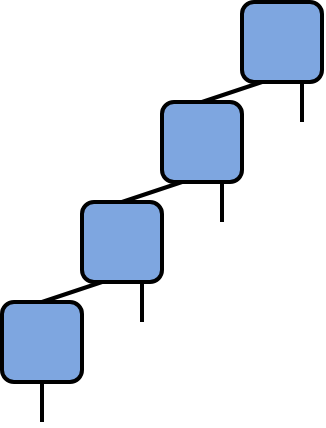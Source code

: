 <mxfile version="28.0.7" pages="2">
  <diagram name="mps" id="F3a4sZqlB2RazovmCJvs">
    <mxGraphModel dx="618" dy="348" grid="1" gridSize="5" guides="1" tooltips="1" connect="1" arrows="1" fold="1" page="1" pageScale="1" pageWidth="827" pageHeight="1169" math="0" shadow="0">
      <root>
        <mxCell id="0" />
        <mxCell id="1" parent="0" />
        <mxCell id="WSTziSKLCmAxWZukWUI1-3" style="edgeStyle=orthogonalEdgeStyle;rounded=0;orthogonalLoop=1;jettySize=auto;html=1;exitX=0.5;exitY=1;exitDx=0;exitDy=0;endArrow=none;endFill=0;strokeWidth=2;" parent="1" source="WSTziSKLCmAxWZukWUI1-1" edge="1">
          <mxGeometry relative="1" as="geometry">
            <mxPoint x="320" y="520" as="targetPoint" />
          </mxGeometry>
        </mxCell>
        <mxCell id="WSTziSKLCmAxWZukWUI1-1" value="" style="whiteSpace=wrap;html=1;fillColor=#7EA6E0;strokeWidth=2;rounded=1;" parent="1" vertex="1">
          <mxGeometry x="300" y="460" width="40" height="40" as="geometry" />
        </mxCell>
        <mxCell id="EnFeGAu1VaDnzR27FO0r-1" style="rounded=0;orthogonalLoop=1;jettySize=auto;html=1;exitX=0.25;exitY=1;exitDx=0;exitDy=0;entryX=0.5;entryY=0;entryDx=0;entryDy=0;strokeColor=default;strokeWidth=2;align=center;verticalAlign=middle;fontFamily=Helvetica;fontSize=11;fontColor=default;labelBackgroundColor=default;endArrow=none;endFill=0;" edge="1" parent="1" source="WSTziSKLCmAxWZukWUI1-4" target="WSTziSKLCmAxWZukWUI1-1">
          <mxGeometry relative="1" as="geometry" />
        </mxCell>
        <mxCell id="EnFeGAu1VaDnzR27FO0r-2" style="edgeStyle=orthogonalEdgeStyle;shape=connector;rounded=0;orthogonalLoop=1;jettySize=auto;html=1;exitX=0.75;exitY=1;exitDx=0;exitDy=0;strokeColor=default;strokeWidth=2;align=center;verticalAlign=middle;fontFamily=Helvetica;fontSize=11;fontColor=default;labelBackgroundColor=default;endArrow=none;endFill=0;" edge="1" parent="1" source="WSTziSKLCmAxWZukWUI1-4">
          <mxGeometry relative="1" as="geometry">
            <mxPoint x="370" y="470" as="targetPoint" />
          </mxGeometry>
        </mxCell>
        <mxCell id="WSTziSKLCmAxWZukWUI1-4" value="" style="whiteSpace=wrap;html=1;fillColor=#7EA6E0;strokeWidth=2;rounded=1;" parent="1" vertex="1">
          <mxGeometry x="340" y="410" width="40" height="40" as="geometry" />
        </mxCell>
        <mxCell id="EnFeGAu1VaDnzR27FO0r-4" style="rounded=0;orthogonalLoop=1;jettySize=auto;html=1;exitX=0.25;exitY=1;exitDx=0;exitDy=0;entryX=0.5;entryY=0;entryDx=0;entryDy=0;strokeColor=default;strokeWidth=2;align=center;verticalAlign=middle;fontFamily=Helvetica;fontSize=11;fontColor=default;labelBackgroundColor=default;endArrow=none;endFill=0;" edge="1" parent="1" source="EnFeGAu1VaDnzR27FO0r-6" target="WSTziSKLCmAxWZukWUI1-4">
          <mxGeometry relative="1" as="geometry">
            <mxPoint x="360" y="405" as="targetPoint" />
          </mxGeometry>
        </mxCell>
        <mxCell id="EnFeGAu1VaDnzR27FO0r-5" style="edgeStyle=orthogonalEdgeStyle;shape=connector;rounded=0;orthogonalLoop=1;jettySize=auto;html=1;exitX=0.75;exitY=1;exitDx=0;exitDy=0;strokeColor=default;strokeWidth=2;align=center;verticalAlign=middle;fontFamily=Helvetica;fontSize=11;fontColor=default;labelBackgroundColor=default;endArrow=none;endFill=0;" edge="1" parent="1" source="EnFeGAu1VaDnzR27FO0r-6">
          <mxGeometry relative="1" as="geometry">
            <mxPoint x="410" y="420" as="targetPoint" />
          </mxGeometry>
        </mxCell>
        <mxCell id="EnFeGAu1VaDnzR27FO0r-6" value="" style="whiteSpace=wrap;html=1;fillColor=#7EA6E0;strokeWidth=2;rounded=1;" vertex="1" parent="1">
          <mxGeometry x="380" y="360" width="40" height="40" as="geometry" />
        </mxCell>
        <mxCell id="EnFeGAu1VaDnzR27FO0r-7" style="rounded=0;orthogonalLoop=1;jettySize=auto;html=1;exitX=0.25;exitY=1;exitDx=0;exitDy=0;entryX=0.5;entryY=0;entryDx=0;entryDy=0;strokeColor=default;strokeWidth=2;align=center;verticalAlign=middle;fontFamily=Helvetica;fontSize=11;fontColor=default;labelBackgroundColor=default;endArrow=none;endFill=0;" edge="1" parent="1" source="EnFeGAu1VaDnzR27FO0r-9" target="EnFeGAu1VaDnzR27FO0r-6">
          <mxGeometry relative="1" as="geometry">
            <mxPoint x="400" y="350" as="targetPoint" />
          </mxGeometry>
        </mxCell>
        <mxCell id="EnFeGAu1VaDnzR27FO0r-8" style="edgeStyle=orthogonalEdgeStyle;shape=connector;rounded=0;orthogonalLoop=1;jettySize=auto;html=1;exitX=0.75;exitY=1;exitDx=0;exitDy=0;strokeColor=default;strokeWidth=2;align=center;verticalAlign=middle;fontFamily=Helvetica;fontSize=11;fontColor=default;labelBackgroundColor=default;endArrow=none;endFill=0;" edge="1" parent="1" source="EnFeGAu1VaDnzR27FO0r-9">
          <mxGeometry relative="1" as="geometry">
            <mxPoint x="450" y="370" as="targetPoint" />
          </mxGeometry>
        </mxCell>
        <mxCell id="EnFeGAu1VaDnzR27FO0r-9" value="" style="whiteSpace=wrap;html=1;fillColor=#7EA6E0;strokeWidth=2;rounded=1;" vertex="1" parent="1">
          <mxGeometry x="420" y="310" width="40" height="40" as="geometry" />
        </mxCell>
      </root>
    </mxGraphModel>
  </diagram>
  <diagram id="QOEgXSphFOnFB4NyY7ei" name="mera">
    <mxGraphModel dx="658" dy="502" grid="1" gridSize="5" guides="1" tooltips="1" connect="1" arrows="1" fold="1" page="1" pageScale="1" pageWidth="827" pageHeight="1169" math="0" shadow="0">
      <root>
        <mxCell id="0" />
        <mxCell id="1" parent="0" />
        <mxCell id="_iNp8ckBwDptAxW8kLaU-3" style="edgeStyle=orthogonalEdgeStyle;rounded=0;orthogonalLoop=1;jettySize=auto;html=1;exitX=0;exitY=0.25;exitDx=0;exitDy=0;strokeColor=default;strokeWidth=2;align=center;verticalAlign=middle;fontFamily=Helvetica;fontSize=11;fontColor=default;labelBackgroundColor=default;endArrow=none;endFill=0;" parent="1" source="_iNp8ckBwDptAxW8kLaU-1" edge="1">
          <mxGeometry relative="1" as="geometry">
            <mxPoint x="300" y="400" as="targetPoint" />
          </mxGeometry>
        </mxCell>
        <mxCell id="_iNp8ckBwDptAxW8kLaU-7" style="edgeStyle=orthogonalEdgeStyle;rounded=0;orthogonalLoop=1;jettySize=auto;html=1;exitX=0;exitY=0.75;exitDx=0;exitDy=0;entryX=0.25;entryY=0;entryDx=0;entryDy=0;strokeColor=default;strokeWidth=2;align=center;verticalAlign=middle;fontFamily=Helvetica;fontSize=11;fontColor=default;labelBackgroundColor=default;endArrow=none;endFill=0;curved=1;" parent="1" source="_iNp8ckBwDptAxW8kLaU-1" target="_iNp8ckBwDptAxW8kLaU-5" edge="1">
          <mxGeometry relative="1" as="geometry" />
        </mxCell>
        <mxCell id="wJ23Ly6Z2D_mY7Pdygtz-13" style="edgeStyle=orthogonalEdgeStyle;rounded=0;orthogonalLoop=1;jettySize=auto;html=1;strokeColor=default;strokeWidth=2;align=center;verticalAlign=middle;fontFamily=Helvetica;fontSize=11;fontColor=default;labelBackgroundColor=default;endArrow=none;endFill=0;exitX=0.901;exitY=0.498;exitDx=0;exitDy=0;exitPerimeter=0;entryX=0;entryY=0.25;entryDx=0;entryDy=0;curved=1;" edge="1" parent="1" source="_iNp8ckBwDptAxW8kLaU-1" target="wJ23Ly6Z2D_mY7Pdygtz-17">
          <mxGeometry relative="1" as="geometry">
            <mxPoint x="320.038" y="260.0" as="targetPoint" />
            <Array as="points">
              <mxPoint x="320" y="240" />
              <mxPoint x="380" y="240" />
            </Array>
          </mxGeometry>
        </mxCell>
        <mxCell id="_iNp8ckBwDptAxW8kLaU-1" value="" style="triangle;whiteSpace=wrap;html=1;rotation=0;direction=north;fillColor=#7EA6E0;strokeWidth=2;perimeterSpacing=0;rounded=1;" parent="1" vertex="1">
          <mxGeometry x="280" y="280" width="80" height="40" as="geometry" />
        </mxCell>
        <mxCell id="wJ23Ly6Z2D_mY7Pdygtz-1" style="edgeStyle=orthogonalEdgeStyle;rounded=0;orthogonalLoop=1;jettySize=auto;html=1;exitX=0.25;exitY=1;exitDx=0;exitDy=0;strokeColor=default;strokeWidth=2;align=center;verticalAlign=middle;fontFamily=Helvetica;fontSize=11;fontColor=default;labelBackgroundColor=default;endArrow=none;endFill=0;" edge="1" parent="1" source="_iNp8ckBwDptAxW8kLaU-5">
          <mxGeometry relative="1" as="geometry">
            <mxPoint x="345" y="400" as="targetPoint" />
          </mxGeometry>
        </mxCell>
        <mxCell id="wJ23Ly6Z2D_mY7Pdygtz-3" style="edgeStyle=orthogonalEdgeStyle;rounded=0;orthogonalLoop=1;jettySize=auto;html=1;exitX=0.75;exitY=1;exitDx=0;exitDy=0;strokeColor=default;strokeWidth=2;align=center;verticalAlign=middle;fontFamily=Helvetica;fontSize=11;fontColor=default;labelBackgroundColor=default;endArrow=none;endFill=0;" edge="1" parent="1" source="_iNp8ckBwDptAxW8kLaU-5">
          <mxGeometry relative="1" as="geometry">
            <mxPoint x="375" y="400" as="targetPoint" />
          </mxGeometry>
        </mxCell>
        <mxCell id="_iNp8ckBwDptAxW8kLaU-5" value="" style="whiteSpace=wrap;html=1;fontFamily=Helvetica;fontSize=12;fontColor=default;labelBackgroundColor=default;rounded=1;strokeColor=default;strokeWidth=2;align=center;verticalAlign=middle;fillColor=#67AB9F;" parent="1" vertex="1">
          <mxGeometry x="330" y="340" width="60" height="40" as="geometry" />
        </mxCell>
        <mxCell id="_iNp8ckBwDptAxW8kLaU-8" style="edgeStyle=orthogonalEdgeStyle;rounded=0;orthogonalLoop=1;jettySize=auto;html=1;exitX=0;exitY=0.25;exitDx=0;exitDy=0;entryX=0.75;entryY=0;entryDx=0;entryDy=0;strokeColor=default;strokeWidth=2;align=center;verticalAlign=middle;fontFamily=Helvetica;fontSize=11;fontColor=default;labelBackgroundColor=default;endArrow=none;endFill=0;curved=1;" parent="1" source="_iNp8ckBwDptAxW8kLaU-6" target="_iNp8ckBwDptAxW8kLaU-5" edge="1">
          <mxGeometry relative="1" as="geometry" />
        </mxCell>
        <mxCell id="wJ23Ly6Z2D_mY7Pdygtz-2" style="edgeStyle=orthogonalEdgeStyle;rounded=0;orthogonalLoop=1;jettySize=auto;html=1;exitX=0;exitY=0.75;exitDx=0;exitDy=0;strokeColor=default;strokeWidth=2;align=center;verticalAlign=middle;fontFamily=Helvetica;fontSize=11;fontColor=default;labelBackgroundColor=default;endArrow=none;endFill=0;" edge="1" parent="1" source="_iNp8ckBwDptAxW8kLaU-6">
          <mxGeometry relative="1" as="geometry">
            <mxPoint x="420" y="400" as="targetPoint" />
          </mxGeometry>
        </mxCell>
        <mxCell id="_iNp8ckBwDptAxW8kLaU-6" value="" style="triangle;whiteSpace=wrap;html=1;rotation=0;direction=north;fillColor=#7EA6E0;strokeWidth=2;perimeterSpacing=0;rounded=1;" parent="1" vertex="1">
          <mxGeometry x="360" y="280" width="80" height="40" as="geometry" />
        </mxCell>
        <mxCell id="wJ23Ly6Z2D_mY7Pdygtz-4" style="edgeStyle=orthogonalEdgeStyle;rounded=0;orthogonalLoop=1;jettySize=auto;html=1;exitX=0;exitY=0.25;exitDx=0;exitDy=0;strokeColor=default;strokeWidth=2;align=center;verticalAlign=middle;fontFamily=Helvetica;fontSize=11;fontColor=default;labelBackgroundColor=default;endArrow=none;endFill=0;" edge="1" parent="1" source="wJ23Ly6Z2D_mY7Pdygtz-6">
          <mxGeometry relative="1" as="geometry">
            <mxPoint x="460" y="400" as="targetPoint" />
          </mxGeometry>
        </mxCell>
        <mxCell id="wJ23Ly6Z2D_mY7Pdygtz-5" style="edgeStyle=orthogonalEdgeStyle;rounded=0;orthogonalLoop=1;jettySize=auto;html=1;exitX=0;exitY=0.75;exitDx=0;exitDy=0;entryX=0.25;entryY=0;entryDx=0;entryDy=0;strokeColor=default;strokeWidth=2;align=center;verticalAlign=middle;fontFamily=Helvetica;fontSize=11;fontColor=default;labelBackgroundColor=default;endArrow=none;endFill=0;curved=1;" edge="1" parent="1" source="wJ23Ly6Z2D_mY7Pdygtz-6" target="wJ23Ly6Z2D_mY7Pdygtz-9">
          <mxGeometry relative="1" as="geometry" />
        </mxCell>
        <mxCell id="wJ23Ly6Z2D_mY7Pdygtz-6" value="" style="triangle;whiteSpace=wrap;html=1;rotation=0;direction=north;fillColor=#7EA6E0;strokeWidth=2;perimeterSpacing=0;rounded=1;" vertex="1" parent="1">
          <mxGeometry x="440" y="280" width="80" height="40" as="geometry" />
        </mxCell>
        <mxCell id="wJ23Ly6Z2D_mY7Pdygtz-7" style="edgeStyle=orthogonalEdgeStyle;rounded=0;orthogonalLoop=1;jettySize=auto;html=1;exitX=0.25;exitY=1;exitDx=0;exitDy=0;strokeColor=default;strokeWidth=2;align=center;verticalAlign=middle;fontFamily=Helvetica;fontSize=11;fontColor=default;labelBackgroundColor=default;endArrow=none;endFill=0;" edge="1" parent="1" source="wJ23Ly6Z2D_mY7Pdygtz-9">
          <mxGeometry relative="1" as="geometry">
            <mxPoint x="505" y="400" as="targetPoint" />
          </mxGeometry>
        </mxCell>
        <mxCell id="wJ23Ly6Z2D_mY7Pdygtz-8" style="edgeStyle=orthogonalEdgeStyle;rounded=0;orthogonalLoop=1;jettySize=auto;html=1;exitX=0.75;exitY=1;exitDx=0;exitDy=0;strokeColor=default;strokeWidth=2;align=center;verticalAlign=middle;fontFamily=Helvetica;fontSize=11;fontColor=default;labelBackgroundColor=default;endArrow=none;endFill=0;" edge="1" parent="1" source="wJ23Ly6Z2D_mY7Pdygtz-9">
          <mxGeometry relative="1" as="geometry">
            <mxPoint x="535" y="400" as="targetPoint" />
          </mxGeometry>
        </mxCell>
        <mxCell id="wJ23Ly6Z2D_mY7Pdygtz-9" value="" style="whiteSpace=wrap;html=1;fontFamily=Helvetica;fontSize=12;fontColor=default;labelBackgroundColor=default;rounded=1;strokeColor=default;strokeWidth=2;align=center;verticalAlign=middle;fillColor=#67AB9F;" vertex="1" parent="1">
          <mxGeometry x="490" y="340" width="60" height="40" as="geometry" />
        </mxCell>
        <mxCell id="wJ23Ly6Z2D_mY7Pdygtz-10" style="edgeStyle=orthogonalEdgeStyle;rounded=0;orthogonalLoop=1;jettySize=auto;html=1;exitX=0;exitY=0.25;exitDx=0;exitDy=0;entryX=0.75;entryY=0;entryDx=0;entryDy=0;strokeColor=default;strokeWidth=2;align=center;verticalAlign=middle;fontFamily=Helvetica;fontSize=11;fontColor=default;labelBackgroundColor=default;endArrow=none;endFill=0;curved=1;" edge="1" parent="1" source="wJ23Ly6Z2D_mY7Pdygtz-12" target="wJ23Ly6Z2D_mY7Pdygtz-9">
          <mxGeometry relative="1" as="geometry" />
        </mxCell>
        <mxCell id="wJ23Ly6Z2D_mY7Pdygtz-11" style="edgeStyle=orthogonalEdgeStyle;rounded=0;orthogonalLoop=1;jettySize=auto;html=1;exitX=0;exitY=0.75;exitDx=0;exitDy=0;strokeColor=default;strokeWidth=2;align=center;verticalAlign=middle;fontFamily=Helvetica;fontSize=11;fontColor=default;labelBackgroundColor=default;endArrow=none;endFill=0;" edge="1" parent="1" source="wJ23Ly6Z2D_mY7Pdygtz-12">
          <mxGeometry relative="1" as="geometry">
            <mxPoint x="580" y="400" as="targetPoint" />
          </mxGeometry>
        </mxCell>
        <mxCell id="wJ23Ly6Z2D_mY7Pdygtz-12" value="" style="triangle;whiteSpace=wrap;html=1;rotation=0;direction=north;fillColor=#7EA6E0;strokeWidth=2;perimeterSpacing=0;rounded=1;" vertex="1" parent="1">
          <mxGeometry x="520" y="280" width="80" height="40" as="geometry" />
        </mxCell>
        <mxCell id="wJ23Ly6Z2D_mY7Pdygtz-15" style="edgeStyle=orthogonalEdgeStyle;rounded=0;orthogonalLoop=1;jettySize=auto;html=1;exitX=0.25;exitY=1;exitDx=0;exitDy=0;strokeColor=default;strokeWidth=2;align=center;verticalAlign=middle;fontFamily=Helvetica;fontSize=11;fontColor=default;labelBackgroundColor=default;endArrow=none;endFill=0;curved=1;entryX=0.89;entryY=0.496;entryDx=0;entryDy=0;entryPerimeter=0;" edge="1" parent="1" source="wJ23Ly6Z2D_mY7Pdygtz-14" target="_iNp8ckBwDptAxW8kLaU-6">
          <mxGeometry relative="1" as="geometry" />
        </mxCell>
        <mxCell id="wJ23Ly6Z2D_mY7Pdygtz-14" value="" style="whiteSpace=wrap;html=1;fontFamily=Helvetica;fontSize=12;fontColor=default;labelBackgroundColor=default;rounded=1;strokeColor=default;strokeWidth=2;align=center;verticalAlign=middle;fillColor=#67AB9F;" vertex="1" parent="1">
          <mxGeometry x="410" y="220" width="60" height="40" as="geometry" />
        </mxCell>
        <mxCell id="wJ23Ly6Z2D_mY7Pdygtz-16" style="edgeStyle=orthogonalEdgeStyle;rounded=0;orthogonalLoop=1;jettySize=auto;html=1;exitX=0.75;exitY=1;exitDx=0;exitDy=0;entryX=0.895;entryY=0.498;entryDx=0;entryDy=0;entryPerimeter=0;strokeColor=default;strokeWidth=2;align=center;verticalAlign=middle;fontFamily=Helvetica;fontSize=11;fontColor=default;labelBackgroundColor=default;endArrow=none;endFill=0;curved=1;" edge="1" parent="1" source="wJ23Ly6Z2D_mY7Pdygtz-14" target="wJ23Ly6Z2D_mY7Pdygtz-6">
          <mxGeometry relative="1" as="geometry" />
        </mxCell>
        <mxCell id="wJ23Ly6Z2D_mY7Pdygtz-18" style="edgeStyle=orthogonalEdgeStyle;curved=1;rounded=0;orthogonalLoop=1;jettySize=auto;html=1;exitX=0;exitY=0.75;exitDx=0;exitDy=0;entryX=0.25;entryY=0;entryDx=0;entryDy=0;strokeColor=default;strokeWidth=2;align=center;verticalAlign=middle;fontFamily=Helvetica;fontSize=11;fontColor=default;labelBackgroundColor=default;endArrow=none;endFill=0;" edge="1" parent="1" source="wJ23Ly6Z2D_mY7Pdygtz-17" target="wJ23Ly6Z2D_mY7Pdygtz-14">
          <mxGeometry relative="1" as="geometry" />
        </mxCell>
        <mxCell id="wJ23Ly6Z2D_mY7Pdygtz-17" value="" style="triangle;whiteSpace=wrap;html=1;rotation=0;direction=north;fillColor=#7EA6E0;strokeWidth=2;perimeterSpacing=0;rounded=1;" vertex="1" parent="1">
          <mxGeometry x="360" y="160" width="80" height="40" as="geometry" />
        </mxCell>
        <mxCell id="wJ23Ly6Z2D_mY7Pdygtz-20" style="edgeStyle=orthogonalEdgeStyle;curved=1;rounded=0;orthogonalLoop=1;jettySize=auto;html=1;exitX=0;exitY=0.25;exitDx=0;exitDy=0;entryX=0.75;entryY=0;entryDx=0;entryDy=0;strokeColor=default;strokeWidth=2;align=center;verticalAlign=middle;fontFamily=Helvetica;fontSize=11;fontColor=default;labelBackgroundColor=default;endArrow=none;endFill=0;" edge="1" parent="1" source="wJ23Ly6Z2D_mY7Pdygtz-19" target="wJ23Ly6Z2D_mY7Pdygtz-14">
          <mxGeometry relative="1" as="geometry" />
        </mxCell>
        <mxCell id="wJ23Ly6Z2D_mY7Pdygtz-19" value="" style="triangle;whiteSpace=wrap;html=1;rotation=0;direction=north;fillColor=#7EA6E0;strokeWidth=2;perimeterSpacing=0;rounded=1;" vertex="1" parent="1">
          <mxGeometry x="440" y="160" width="80" height="40" as="geometry" />
        </mxCell>
        <mxCell id="wJ23Ly6Z2D_mY7Pdygtz-21" style="edgeStyle=orthogonalEdgeStyle;curved=1;rounded=0;orthogonalLoop=1;jettySize=auto;html=1;exitX=0;exitY=0.75;exitDx=0;exitDy=0;entryX=0.9;entryY=0.5;entryDx=0;entryDy=0;entryPerimeter=0;strokeColor=default;strokeWidth=2;align=center;verticalAlign=middle;fontFamily=Helvetica;fontSize=11;fontColor=default;labelBackgroundColor=default;endArrow=none;endFill=0;" edge="1" parent="1" source="wJ23Ly6Z2D_mY7Pdygtz-19" target="wJ23Ly6Z2D_mY7Pdygtz-12">
          <mxGeometry relative="1" as="geometry" />
        </mxCell>
        <mxCell id="wJ23Ly6Z2D_mY7Pdygtz-22" value="" style="triangle;whiteSpace=wrap;html=1;rotation=0;direction=north;fillColor=#7EA6E0;strokeWidth=2;perimeterSpacing=0;rounded=1;" vertex="1" parent="1">
          <mxGeometry x="400" y="100" width="80" height="40" as="geometry" />
        </mxCell>
        <mxCell id="wJ23Ly6Z2D_mY7Pdygtz-23" style="edgeStyle=orthogonalEdgeStyle;curved=1;rounded=0;orthogonalLoop=1;jettySize=auto;html=1;exitX=0;exitY=0.25;exitDx=0;exitDy=0;entryX=0.913;entryY=0.502;entryDx=0;entryDy=0;entryPerimeter=0;strokeColor=default;strokeWidth=2;align=center;verticalAlign=middle;fontFamily=Helvetica;fontSize=11;fontColor=default;labelBackgroundColor=default;endArrow=none;endFill=0;" edge="1" parent="1" source="wJ23Ly6Z2D_mY7Pdygtz-22" target="wJ23Ly6Z2D_mY7Pdygtz-17">
          <mxGeometry relative="1" as="geometry" />
        </mxCell>
        <mxCell id="wJ23Ly6Z2D_mY7Pdygtz-24" style="edgeStyle=orthogonalEdgeStyle;curved=1;rounded=0;orthogonalLoop=1;jettySize=auto;html=1;exitX=0;exitY=0.75;exitDx=0;exitDy=0;entryX=0.901;entryY=0.5;entryDx=0;entryDy=0;entryPerimeter=0;strokeColor=default;strokeWidth=2;align=center;verticalAlign=middle;fontFamily=Helvetica;fontSize=11;fontColor=default;labelBackgroundColor=default;endArrow=none;endFill=0;" edge="1" parent="1" source="wJ23Ly6Z2D_mY7Pdygtz-22" target="wJ23Ly6Z2D_mY7Pdygtz-19">
          <mxGeometry relative="1" as="geometry" />
        </mxCell>
      </root>
    </mxGraphModel>
  </diagram>
</mxfile>
